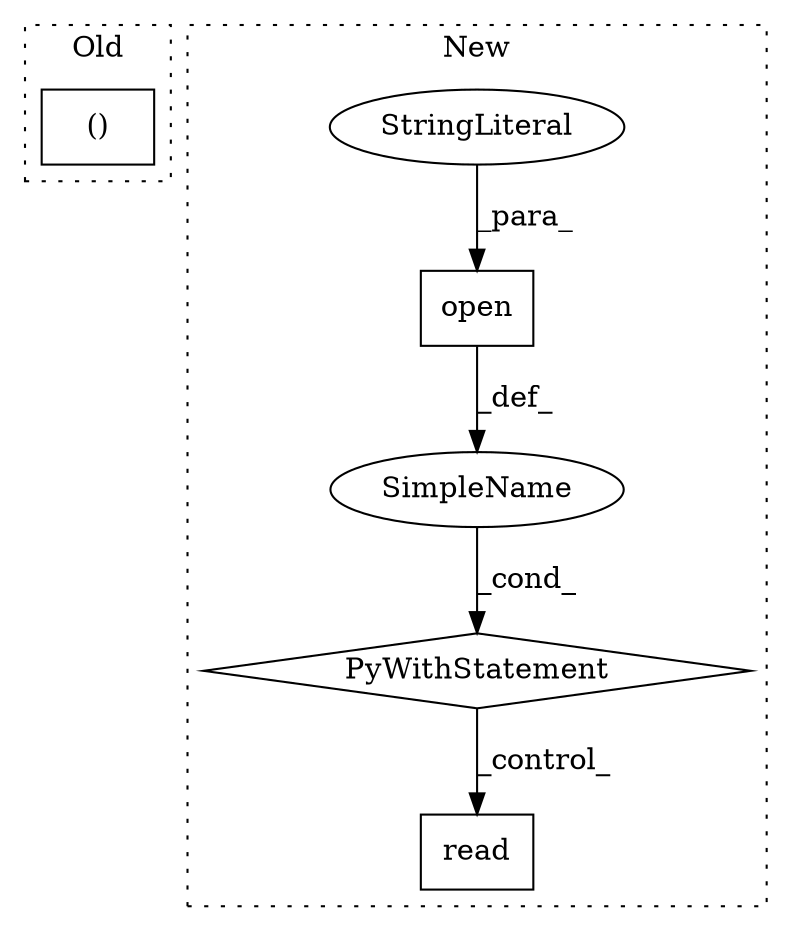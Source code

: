 digraph G {
subgraph cluster0 {
1 [label="()" a="106" s="6131" l="15" shape="box"];
label = "Old";
style="dotted";
}
subgraph cluster1 {
2 [label="read" a="32" s="6284" l="6" shape="box"];
3 [label="SimpleName" a="42" s="" l="" shape="ellipse"];
4 [label="PyWithStatement" a="104" s="6178,6217" l="10,2" shape="diamond"];
5 [label="open" a="32" s="6188,6216" l="5,1" shape="box"];
6 [label="StringLiteral" a="45" s="6193" l="23" shape="ellipse"];
label = "New";
style="dotted";
}
3 -> 4 [label="_cond_"];
4 -> 2 [label="_control_"];
5 -> 3 [label="_def_"];
6 -> 5 [label="_para_"];
}